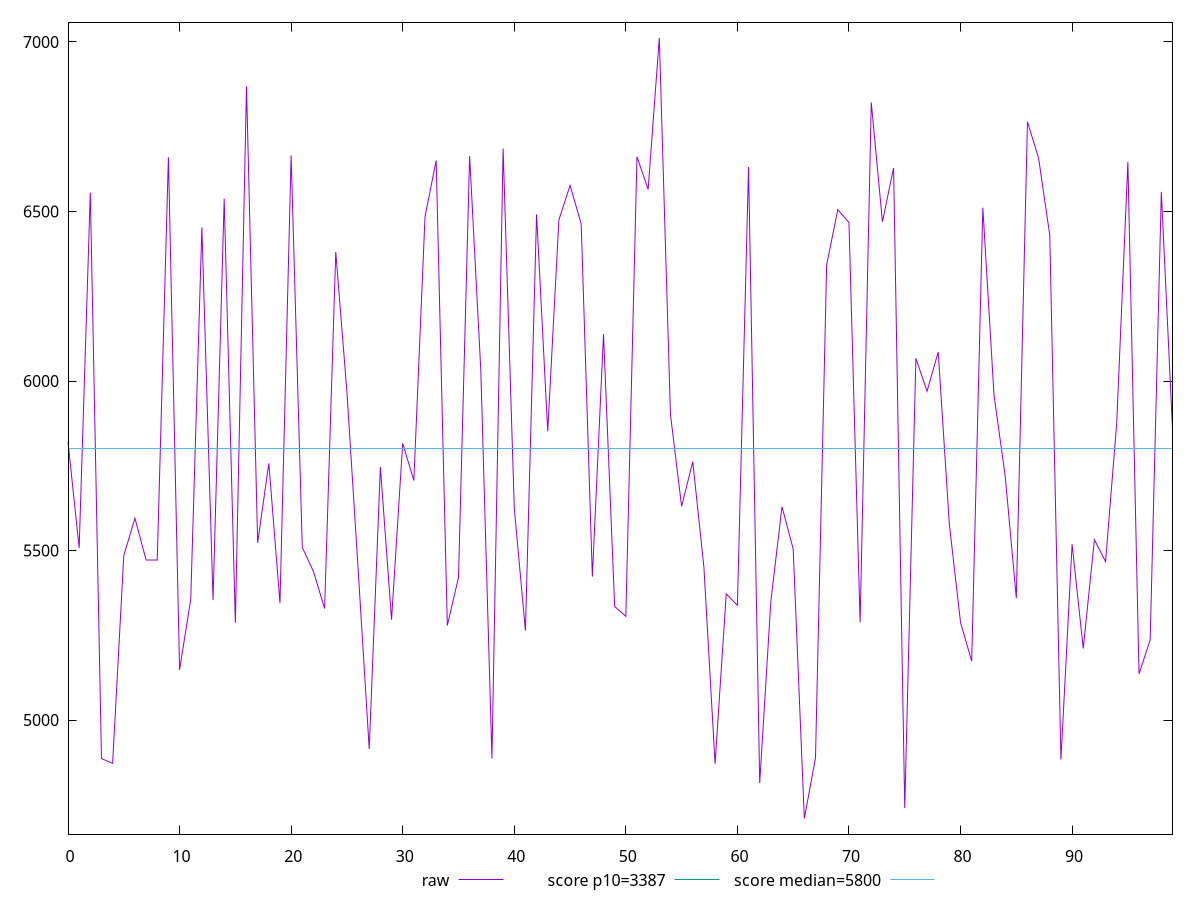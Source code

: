reset

$raw <<EOF
0 5820.259831730483
1 5507.907474931758
2 6555.875187234591
3 4886.27001693541
4 4872.57243775314
5 5485.33272008993
6 5595.2706273918375
7 5472.163610988772
8 5471.953086705207
9 6660.1399926284475
10 5148.1841974960535
11 5355.953555516824
12 6453.1000058136215
13 5354.701527619316
14 6537.540619162603
15 5286.822374312918
16 6869.042300552488
17 5522.847610765972
18 5757.046793961708
19 5345.217941237447
20 6665.309488246163
21 5509.5315723808235
22 5438.382269124051
23 5329.072998853853
24 6380.564139007936
25 5968.411345461006
26 5447.616136914603
27 4914.688123603185
28 5746.251060620423
29 5296.271191957236
30 5815.955274978734
31 5706.655912634717
32 6484.45593638933
33 6650.382277858625
34 5279.215360908834
35 5420.337484658842
36 6663.262184688294
37 6032.989554647425
38 4886.438282492301
39 6685.775885470818
40 5625.9406079183445
41 5263.83327507911
42 6491.45463030607
43 5851.891467993291
44 6475.0402394025405
45 6576.835755269893
46 6463.250071897915
47 5423.163753826185
48 6138.334905989124
49 5334.851629804165
50 5306.170546568153
51 6661.3607990670225
52 6565.078028871625
53 7011.9660702062665
54 5901.742850102684
55 5630.306571400173
56 5762.2877837896285
57 5450.261205541192
58 4871.143157330085
59 5372.223517076859
60 5338.483318737405
61 6631.19869920111
62 4814.276015570667
63 5350.642863408286
64 5629.218518054827
65 5504.7228818365775
66 4709.6945982424095
67 4888.246487207257
68 6342.4090185620435
69 6505.446461114226
70 6467.60349412703
71 5288.612528826228
72 6821.590082085411
73 6469.704394603453
74 6628.575497280387
75 4740.4805836180685
76 6066.817553278197
77 5969.756637832719
78 6085.80032169002
79 5576.981536303376
80 5288.1423230603195
81 5173.715441476031
82 6511.086628582175
83 5959.357855010204
84 5721.060935733244
85 5359.4948300664355
86 6764.507665154467
87 6657.002173069279
88 6429.8557586657535
89 4883.290716767859
90 5518.782012985748
91 5211.473544872684
92 5531.946992373789
93 5467.406880073986
94 5875.583754451532
95 6645.616177995991
96 5136.353428996638
97 5236.589095056181
98 6557.893936494914
99 5858.491561415259
EOF

set key outside below
set xrange [0:99]
set yrange [4663.649168803132:7058.011499645544]
set trange [4663.649168803132:7058.011499645544]
set terminal svg size 640, 500 enhanced background rgb 'white'
set output "report_00018_2021-02-10T15-25-16.877Z/speed-index/samples/pages/raw/values.svg"

plot $raw title "raw" with line, \
     3387 title "score p10=3387", \
     5800 title "score median=5800"

reset
